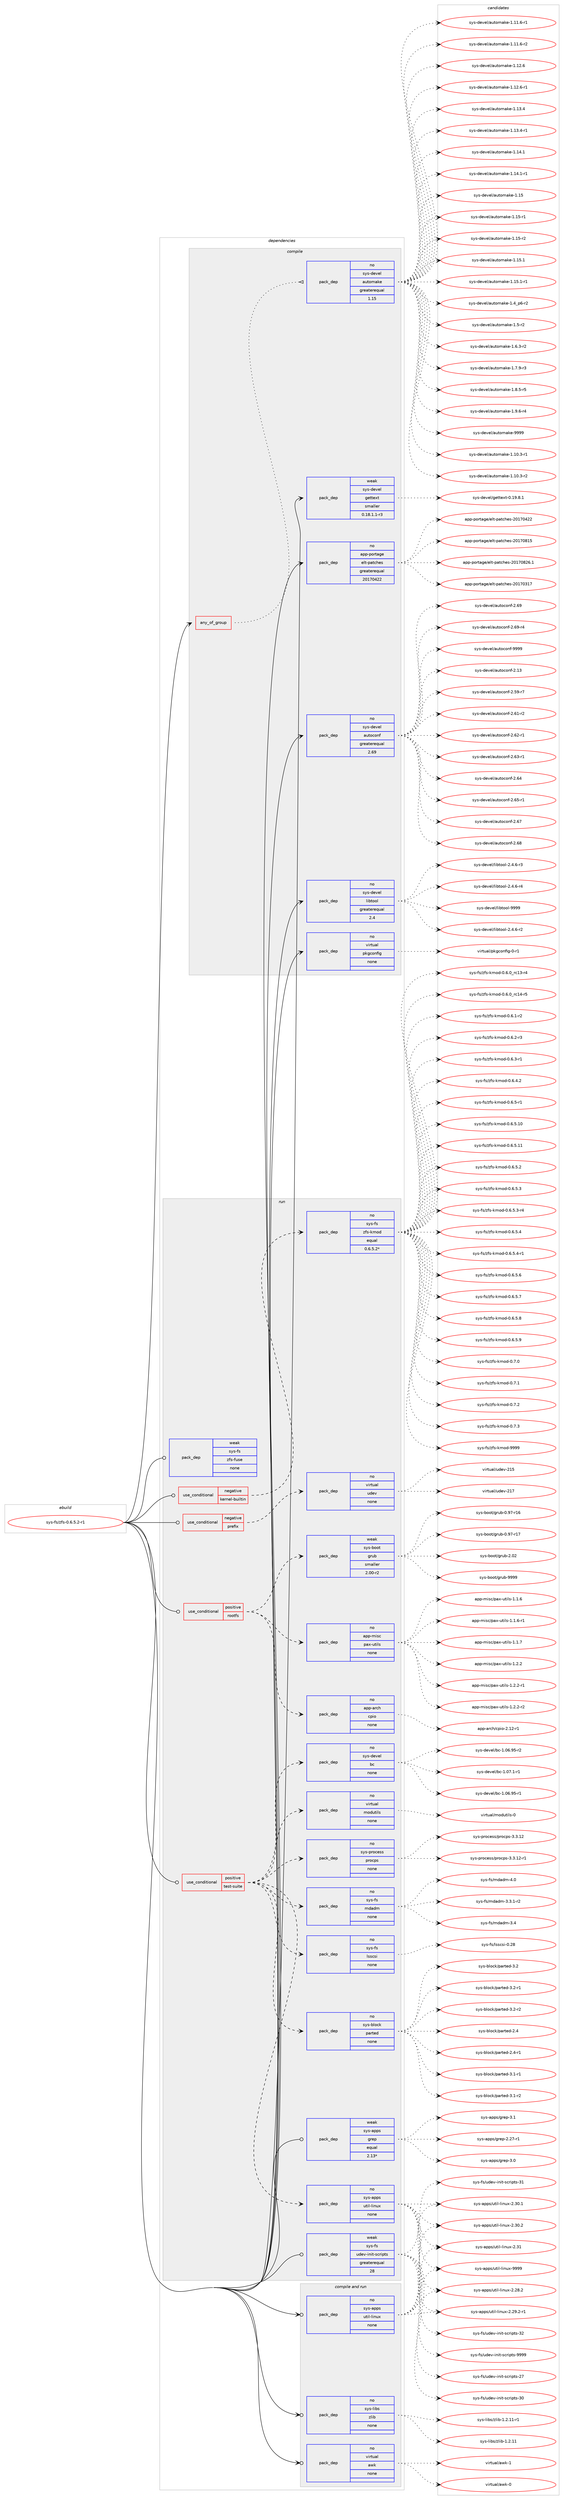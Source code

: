 digraph prolog {

# *************
# Graph options
# *************

newrank=true;
concentrate=true;
compound=true;
graph [rankdir=LR,fontname=Helvetica,fontsize=10,ranksep=1.5];#, ranksep=2.5, nodesep=0.2];
edge  [arrowhead=vee];
node  [fontname=Helvetica,fontsize=10];

# **********
# The ebuild
# **********

subgraph cluster_leftcol {
color=gray;
rank=same;
label=<<i>ebuild</i>>;
id [label="sys-fs/zfs-0.6.5.2-r1", color=red, width=4, href="../sys-fs/zfs-0.6.5.2-r1.svg"];
}

# ****************
# The dependencies
# ****************

subgraph cluster_midcol {
color=gray;
label=<<i>dependencies</i>>;
subgraph cluster_compile {
fillcolor="#eeeeee";
style=filled;
label=<<i>compile</i>>;
subgraph any8286 {
dependency490344 [label=<<TABLE BORDER="0" CELLBORDER="1" CELLSPACING="0" CELLPADDING="4"><TR><TD CELLPADDING="10">any_of_group</TD></TR></TABLE>>, shape=none, color=red];subgraph pack364397 {
dependency490345 [label=<<TABLE BORDER="0" CELLBORDER="1" CELLSPACING="0" CELLPADDING="4" WIDTH="220"><TR><TD ROWSPAN="6" CELLPADDING="30">pack_dep</TD></TR><TR><TD WIDTH="110">no</TD></TR><TR><TD>sys-devel</TD></TR><TR><TD>automake</TD></TR><TR><TD>greaterequal</TD></TR><TR><TD>1.15</TD></TR></TABLE>>, shape=none, color=blue];
}
dependency490344:e -> dependency490345:w [weight=20,style="dotted",arrowhead="oinv"];
}
id:e -> dependency490344:w [weight=20,style="solid",arrowhead="vee"];
subgraph pack364398 {
dependency490346 [label=<<TABLE BORDER="0" CELLBORDER="1" CELLSPACING="0" CELLPADDING="4" WIDTH="220"><TR><TD ROWSPAN="6" CELLPADDING="30">pack_dep</TD></TR><TR><TD WIDTH="110">no</TD></TR><TR><TD>app-portage</TD></TR><TR><TD>elt-patches</TD></TR><TR><TD>greaterequal</TD></TR><TR><TD>20170422</TD></TR></TABLE>>, shape=none, color=blue];
}
id:e -> dependency490346:w [weight=20,style="solid",arrowhead="vee"];
subgraph pack364399 {
dependency490347 [label=<<TABLE BORDER="0" CELLBORDER="1" CELLSPACING="0" CELLPADDING="4" WIDTH="220"><TR><TD ROWSPAN="6" CELLPADDING="30">pack_dep</TD></TR><TR><TD WIDTH="110">no</TD></TR><TR><TD>sys-devel</TD></TR><TR><TD>autoconf</TD></TR><TR><TD>greaterequal</TD></TR><TR><TD>2.69</TD></TR></TABLE>>, shape=none, color=blue];
}
id:e -> dependency490347:w [weight=20,style="solid",arrowhead="vee"];
subgraph pack364400 {
dependency490348 [label=<<TABLE BORDER="0" CELLBORDER="1" CELLSPACING="0" CELLPADDING="4" WIDTH="220"><TR><TD ROWSPAN="6" CELLPADDING="30">pack_dep</TD></TR><TR><TD WIDTH="110">no</TD></TR><TR><TD>sys-devel</TD></TR><TR><TD>libtool</TD></TR><TR><TD>greaterequal</TD></TR><TR><TD>2.4</TD></TR></TABLE>>, shape=none, color=blue];
}
id:e -> dependency490348:w [weight=20,style="solid",arrowhead="vee"];
subgraph pack364401 {
dependency490349 [label=<<TABLE BORDER="0" CELLBORDER="1" CELLSPACING="0" CELLPADDING="4" WIDTH="220"><TR><TD ROWSPAN="6" CELLPADDING="30">pack_dep</TD></TR><TR><TD WIDTH="110">no</TD></TR><TR><TD>virtual</TD></TR><TR><TD>pkgconfig</TD></TR><TR><TD>none</TD></TR><TR><TD></TD></TR></TABLE>>, shape=none, color=blue];
}
id:e -> dependency490349:w [weight=20,style="solid",arrowhead="vee"];
subgraph pack364402 {
dependency490350 [label=<<TABLE BORDER="0" CELLBORDER="1" CELLSPACING="0" CELLPADDING="4" WIDTH="220"><TR><TD ROWSPAN="6" CELLPADDING="30">pack_dep</TD></TR><TR><TD WIDTH="110">weak</TD></TR><TR><TD>sys-devel</TD></TR><TR><TD>gettext</TD></TR><TR><TD>smaller</TD></TR><TR><TD>0.18.1.1-r3</TD></TR></TABLE>>, shape=none, color=blue];
}
id:e -> dependency490350:w [weight=20,style="solid",arrowhead="vee"];
}
subgraph cluster_compileandrun {
fillcolor="#eeeeee";
style=filled;
label=<<i>compile and run</i>>;
subgraph pack364403 {
dependency490351 [label=<<TABLE BORDER="0" CELLBORDER="1" CELLSPACING="0" CELLPADDING="4" WIDTH="220"><TR><TD ROWSPAN="6" CELLPADDING="30">pack_dep</TD></TR><TR><TD WIDTH="110">no</TD></TR><TR><TD>sys-apps</TD></TR><TR><TD>util-linux</TD></TR><TR><TD>none</TD></TR><TR><TD></TD></TR></TABLE>>, shape=none, color=blue];
}
id:e -> dependency490351:w [weight=20,style="solid",arrowhead="odotvee"];
subgraph pack364404 {
dependency490352 [label=<<TABLE BORDER="0" CELLBORDER="1" CELLSPACING="0" CELLPADDING="4" WIDTH="220"><TR><TD ROWSPAN="6" CELLPADDING="30">pack_dep</TD></TR><TR><TD WIDTH="110">no</TD></TR><TR><TD>sys-libs</TD></TR><TR><TD>zlib</TD></TR><TR><TD>none</TD></TR><TR><TD></TD></TR></TABLE>>, shape=none, color=blue];
}
id:e -> dependency490352:w [weight=20,style="solid",arrowhead="odotvee"];
subgraph pack364405 {
dependency490353 [label=<<TABLE BORDER="0" CELLBORDER="1" CELLSPACING="0" CELLPADDING="4" WIDTH="220"><TR><TD ROWSPAN="6" CELLPADDING="30">pack_dep</TD></TR><TR><TD WIDTH="110">no</TD></TR><TR><TD>virtual</TD></TR><TR><TD>awk</TD></TR><TR><TD>none</TD></TR><TR><TD></TD></TR></TABLE>>, shape=none, color=blue];
}
id:e -> dependency490353:w [weight=20,style="solid",arrowhead="odotvee"];
}
subgraph cluster_run {
fillcolor="#eeeeee";
style=filled;
label=<<i>run</i>>;
subgraph cond117359 {
dependency490354 [label=<<TABLE BORDER="0" CELLBORDER="1" CELLSPACING="0" CELLPADDING="4"><TR><TD ROWSPAN="3" CELLPADDING="10">use_conditional</TD></TR><TR><TD>negative</TD></TR><TR><TD>kernel-builtin</TD></TR></TABLE>>, shape=none, color=red];
subgraph pack364406 {
dependency490355 [label=<<TABLE BORDER="0" CELLBORDER="1" CELLSPACING="0" CELLPADDING="4" WIDTH="220"><TR><TD ROWSPAN="6" CELLPADDING="30">pack_dep</TD></TR><TR><TD WIDTH="110">no</TD></TR><TR><TD>sys-fs</TD></TR><TR><TD>zfs-kmod</TD></TR><TR><TD>equal</TD></TR><TR><TD>0.6.5.2*</TD></TR></TABLE>>, shape=none, color=blue];
}
dependency490354:e -> dependency490355:w [weight=20,style="dashed",arrowhead="vee"];
}
id:e -> dependency490354:w [weight=20,style="solid",arrowhead="odot"];
subgraph cond117360 {
dependency490356 [label=<<TABLE BORDER="0" CELLBORDER="1" CELLSPACING="0" CELLPADDING="4"><TR><TD ROWSPAN="3" CELLPADDING="10">use_conditional</TD></TR><TR><TD>negative</TD></TR><TR><TD>prefix</TD></TR></TABLE>>, shape=none, color=red];
subgraph pack364407 {
dependency490357 [label=<<TABLE BORDER="0" CELLBORDER="1" CELLSPACING="0" CELLPADDING="4" WIDTH="220"><TR><TD ROWSPAN="6" CELLPADDING="30">pack_dep</TD></TR><TR><TD WIDTH="110">no</TD></TR><TR><TD>virtual</TD></TR><TR><TD>udev</TD></TR><TR><TD>none</TD></TR><TR><TD></TD></TR></TABLE>>, shape=none, color=blue];
}
dependency490356:e -> dependency490357:w [weight=20,style="dashed",arrowhead="vee"];
}
id:e -> dependency490356:w [weight=20,style="solid",arrowhead="odot"];
subgraph cond117361 {
dependency490358 [label=<<TABLE BORDER="0" CELLBORDER="1" CELLSPACING="0" CELLPADDING="4"><TR><TD ROWSPAN="3" CELLPADDING="10">use_conditional</TD></TR><TR><TD>positive</TD></TR><TR><TD>rootfs</TD></TR></TABLE>>, shape=none, color=red];
subgraph pack364408 {
dependency490359 [label=<<TABLE BORDER="0" CELLBORDER="1" CELLSPACING="0" CELLPADDING="4" WIDTH="220"><TR><TD ROWSPAN="6" CELLPADDING="30">pack_dep</TD></TR><TR><TD WIDTH="110">no</TD></TR><TR><TD>app-arch</TD></TR><TR><TD>cpio</TD></TR><TR><TD>none</TD></TR><TR><TD></TD></TR></TABLE>>, shape=none, color=blue];
}
dependency490358:e -> dependency490359:w [weight=20,style="dashed",arrowhead="vee"];
subgraph pack364409 {
dependency490360 [label=<<TABLE BORDER="0" CELLBORDER="1" CELLSPACING="0" CELLPADDING="4" WIDTH="220"><TR><TD ROWSPAN="6" CELLPADDING="30">pack_dep</TD></TR><TR><TD WIDTH="110">no</TD></TR><TR><TD>app-misc</TD></TR><TR><TD>pax-utils</TD></TR><TR><TD>none</TD></TR><TR><TD></TD></TR></TABLE>>, shape=none, color=blue];
}
dependency490358:e -> dependency490360:w [weight=20,style="dashed",arrowhead="vee"];
subgraph pack364410 {
dependency490361 [label=<<TABLE BORDER="0" CELLBORDER="1" CELLSPACING="0" CELLPADDING="4" WIDTH="220"><TR><TD ROWSPAN="6" CELLPADDING="30">pack_dep</TD></TR><TR><TD WIDTH="110">weak</TD></TR><TR><TD>sys-boot</TD></TR><TR><TD>grub</TD></TR><TR><TD>smaller</TD></TR><TR><TD>2.00-r2</TD></TR></TABLE>>, shape=none, color=blue];
}
dependency490358:e -> dependency490361:w [weight=20,style="dashed",arrowhead="vee"];
}
id:e -> dependency490358:w [weight=20,style="solid",arrowhead="odot"];
subgraph cond117362 {
dependency490362 [label=<<TABLE BORDER="0" CELLBORDER="1" CELLSPACING="0" CELLPADDING="4"><TR><TD ROWSPAN="3" CELLPADDING="10">use_conditional</TD></TR><TR><TD>positive</TD></TR><TR><TD>test-suite</TD></TR></TABLE>>, shape=none, color=red];
subgraph pack364411 {
dependency490363 [label=<<TABLE BORDER="0" CELLBORDER="1" CELLSPACING="0" CELLPADDING="4" WIDTH="220"><TR><TD ROWSPAN="6" CELLPADDING="30">pack_dep</TD></TR><TR><TD WIDTH="110">no</TD></TR><TR><TD>sys-apps</TD></TR><TR><TD>util-linux</TD></TR><TR><TD>none</TD></TR><TR><TD></TD></TR></TABLE>>, shape=none, color=blue];
}
dependency490362:e -> dependency490363:w [weight=20,style="dashed",arrowhead="vee"];
subgraph pack364412 {
dependency490364 [label=<<TABLE BORDER="0" CELLBORDER="1" CELLSPACING="0" CELLPADDING="4" WIDTH="220"><TR><TD ROWSPAN="6" CELLPADDING="30">pack_dep</TD></TR><TR><TD WIDTH="110">no</TD></TR><TR><TD>sys-devel</TD></TR><TR><TD>bc</TD></TR><TR><TD>none</TD></TR><TR><TD></TD></TR></TABLE>>, shape=none, color=blue];
}
dependency490362:e -> dependency490364:w [weight=20,style="dashed",arrowhead="vee"];
subgraph pack364413 {
dependency490365 [label=<<TABLE BORDER="0" CELLBORDER="1" CELLSPACING="0" CELLPADDING="4" WIDTH="220"><TR><TD ROWSPAN="6" CELLPADDING="30">pack_dep</TD></TR><TR><TD WIDTH="110">no</TD></TR><TR><TD>sys-block</TD></TR><TR><TD>parted</TD></TR><TR><TD>none</TD></TR><TR><TD></TD></TR></TABLE>>, shape=none, color=blue];
}
dependency490362:e -> dependency490365:w [weight=20,style="dashed",arrowhead="vee"];
subgraph pack364414 {
dependency490366 [label=<<TABLE BORDER="0" CELLBORDER="1" CELLSPACING="0" CELLPADDING="4" WIDTH="220"><TR><TD ROWSPAN="6" CELLPADDING="30">pack_dep</TD></TR><TR><TD WIDTH="110">no</TD></TR><TR><TD>sys-fs</TD></TR><TR><TD>lsscsi</TD></TR><TR><TD>none</TD></TR><TR><TD></TD></TR></TABLE>>, shape=none, color=blue];
}
dependency490362:e -> dependency490366:w [weight=20,style="dashed",arrowhead="vee"];
subgraph pack364415 {
dependency490367 [label=<<TABLE BORDER="0" CELLBORDER="1" CELLSPACING="0" CELLPADDING="4" WIDTH="220"><TR><TD ROWSPAN="6" CELLPADDING="30">pack_dep</TD></TR><TR><TD WIDTH="110">no</TD></TR><TR><TD>sys-fs</TD></TR><TR><TD>mdadm</TD></TR><TR><TD>none</TD></TR><TR><TD></TD></TR></TABLE>>, shape=none, color=blue];
}
dependency490362:e -> dependency490367:w [weight=20,style="dashed",arrowhead="vee"];
subgraph pack364416 {
dependency490368 [label=<<TABLE BORDER="0" CELLBORDER="1" CELLSPACING="0" CELLPADDING="4" WIDTH="220"><TR><TD ROWSPAN="6" CELLPADDING="30">pack_dep</TD></TR><TR><TD WIDTH="110">no</TD></TR><TR><TD>sys-process</TD></TR><TR><TD>procps</TD></TR><TR><TD>none</TD></TR><TR><TD></TD></TR></TABLE>>, shape=none, color=blue];
}
dependency490362:e -> dependency490368:w [weight=20,style="dashed",arrowhead="vee"];
subgraph pack364417 {
dependency490369 [label=<<TABLE BORDER="0" CELLBORDER="1" CELLSPACING="0" CELLPADDING="4" WIDTH="220"><TR><TD ROWSPAN="6" CELLPADDING="30">pack_dep</TD></TR><TR><TD WIDTH="110">no</TD></TR><TR><TD>virtual</TD></TR><TR><TD>modutils</TD></TR><TR><TD>none</TD></TR><TR><TD></TD></TR></TABLE>>, shape=none, color=blue];
}
dependency490362:e -> dependency490369:w [weight=20,style="dashed",arrowhead="vee"];
}
id:e -> dependency490362:w [weight=20,style="solid",arrowhead="odot"];
subgraph pack364418 {
dependency490370 [label=<<TABLE BORDER="0" CELLBORDER="1" CELLSPACING="0" CELLPADDING="4" WIDTH="220"><TR><TD ROWSPAN="6" CELLPADDING="30">pack_dep</TD></TR><TR><TD WIDTH="110">weak</TD></TR><TR><TD>sys-apps</TD></TR><TR><TD>grep</TD></TR><TR><TD>equal</TD></TR><TR><TD>2.13*</TD></TR></TABLE>>, shape=none, color=blue];
}
id:e -> dependency490370:w [weight=20,style="solid",arrowhead="odot"];
subgraph pack364419 {
dependency490371 [label=<<TABLE BORDER="0" CELLBORDER="1" CELLSPACING="0" CELLPADDING="4" WIDTH="220"><TR><TD ROWSPAN="6" CELLPADDING="30">pack_dep</TD></TR><TR><TD WIDTH="110">weak</TD></TR><TR><TD>sys-fs</TD></TR><TR><TD>udev-init-scripts</TD></TR><TR><TD>greaterequal</TD></TR><TR><TD>28</TD></TR></TABLE>>, shape=none, color=blue];
}
id:e -> dependency490371:w [weight=20,style="solid",arrowhead="odot"];
subgraph pack364420 {
dependency490372 [label=<<TABLE BORDER="0" CELLBORDER="1" CELLSPACING="0" CELLPADDING="4" WIDTH="220"><TR><TD ROWSPAN="6" CELLPADDING="30">pack_dep</TD></TR><TR><TD WIDTH="110">weak</TD></TR><TR><TD>sys-fs</TD></TR><TR><TD>zfs-fuse</TD></TR><TR><TD>none</TD></TR><TR><TD></TD></TR></TABLE>>, shape=none, color=blue];
}
id:e -> dependency490372:w [weight=20,style="solid",arrowhead="odot"];
}
}

# **************
# The candidates
# **************

subgraph cluster_choices {
rank=same;
color=gray;
label=<<i>candidates</i>>;

subgraph choice364397 {
color=black;
nodesep=1;
choice11512111545100101118101108479711711611110997107101454946494846514511449 [label="sys-devel/automake-1.10.3-r1", color=red, width=4,href="../sys-devel/automake-1.10.3-r1.svg"];
choice11512111545100101118101108479711711611110997107101454946494846514511450 [label="sys-devel/automake-1.10.3-r2", color=red, width=4,href="../sys-devel/automake-1.10.3-r2.svg"];
choice11512111545100101118101108479711711611110997107101454946494946544511449 [label="sys-devel/automake-1.11.6-r1", color=red, width=4,href="../sys-devel/automake-1.11.6-r1.svg"];
choice11512111545100101118101108479711711611110997107101454946494946544511450 [label="sys-devel/automake-1.11.6-r2", color=red, width=4,href="../sys-devel/automake-1.11.6-r2.svg"];
choice1151211154510010111810110847971171161111099710710145494649504654 [label="sys-devel/automake-1.12.6", color=red, width=4,href="../sys-devel/automake-1.12.6.svg"];
choice11512111545100101118101108479711711611110997107101454946495046544511449 [label="sys-devel/automake-1.12.6-r1", color=red, width=4,href="../sys-devel/automake-1.12.6-r1.svg"];
choice1151211154510010111810110847971171161111099710710145494649514652 [label="sys-devel/automake-1.13.4", color=red, width=4,href="../sys-devel/automake-1.13.4.svg"];
choice11512111545100101118101108479711711611110997107101454946495146524511449 [label="sys-devel/automake-1.13.4-r1", color=red, width=4,href="../sys-devel/automake-1.13.4-r1.svg"];
choice1151211154510010111810110847971171161111099710710145494649524649 [label="sys-devel/automake-1.14.1", color=red, width=4,href="../sys-devel/automake-1.14.1.svg"];
choice11512111545100101118101108479711711611110997107101454946495246494511449 [label="sys-devel/automake-1.14.1-r1", color=red, width=4,href="../sys-devel/automake-1.14.1-r1.svg"];
choice115121115451001011181011084797117116111109971071014549464953 [label="sys-devel/automake-1.15", color=red, width=4,href="../sys-devel/automake-1.15.svg"];
choice1151211154510010111810110847971171161111099710710145494649534511449 [label="sys-devel/automake-1.15-r1", color=red, width=4,href="../sys-devel/automake-1.15-r1.svg"];
choice1151211154510010111810110847971171161111099710710145494649534511450 [label="sys-devel/automake-1.15-r2", color=red, width=4,href="../sys-devel/automake-1.15-r2.svg"];
choice1151211154510010111810110847971171161111099710710145494649534649 [label="sys-devel/automake-1.15.1", color=red, width=4,href="../sys-devel/automake-1.15.1.svg"];
choice11512111545100101118101108479711711611110997107101454946495346494511449 [label="sys-devel/automake-1.15.1-r1", color=red, width=4,href="../sys-devel/automake-1.15.1-r1.svg"];
choice115121115451001011181011084797117116111109971071014549465295112544511450 [label="sys-devel/automake-1.4_p6-r2", color=red, width=4,href="../sys-devel/automake-1.4_p6-r2.svg"];
choice11512111545100101118101108479711711611110997107101454946534511450 [label="sys-devel/automake-1.5-r2", color=red, width=4,href="../sys-devel/automake-1.5-r2.svg"];
choice115121115451001011181011084797117116111109971071014549465446514511450 [label="sys-devel/automake-1.6.3-r2", color=red, width=4,href="../sys-devel/automake-1.6.3-r2.svg"];
choice115121115451001011181011084797117116111109971071014549465546574511451 [label="sys-devel/automake-1.7.9-r3", color=red, width=4,href="../sys-devel/automake-1.7.9-r3.svg"];
choice115121115451001011181011084797117116111109971071014549465646534511453 [label="sys-devel/automake-1.8.5-r5", color=red, width=4,href="../sys-devel/automake-1.8.5-r5.svg"];
choice115121115451001011181011084797117116111109971071014549465746544511452 [label="sys-devel/automake-1.9.6-r4", color=red, width=4,href="../sys-devel/automake-1.9.6-r4.svg"];
choice115121115451001011181011084797117116111109971071014557575757 [label="sys-devel/automake-9999", color=red, width=4,href="../sys-devel/automake-9999.svg"];
dependency490345:e -> choice11512111545100101118101108479711711611110997107101454946494846514511449:w [style=dotted,weight="100"];
dependency490345:e -> choice11512111545100101118101108479711711611110997107101454946494846514511450:w [style=dotted,weight="100"];
dependency490345:e -> choice11512111545100101118101108479711711611110997107101454946494946544511449:w [style=dotted,weight="100"];
dependency490345:e -> choice11512111545100101118101108479711711611110997107101454946494946544511450:w [style=dotted,weight="100"];
dependency490345:e -> choice1151211154510010111810110847971171161111099710710145494649504654:w [style=dotted,weight="100"];
dependency490345:e -> choice11512111545100101118101108479711711611110997107101454946495046544511449:w [style=dotted,weight="100"];
dependency490345:e -> choice1151211154510010111810110847971171161111099710710145494649514652:w [style=dotted,weight="100"];
dependency490345:e -> choice11512111545100101118101108479711711611110997107101454946495146524511449:w [style=dotted,weight="100"];
dependency490345:e -> choice1151211154510010111810110847971171161111099710710145494649524649:w [style=dotted,weight="100"];
dependency490345:e -> choice11512111545100101118101108479711711611110997107101454946495246494511449:w [style=dotted,weight="100"];
dependency490345:e -> choice115121115451001011181011084797117116111109971071014549464953:w [style=dotted,weight="100"];
dependency490345:e -> choice1151211154510010111810110847971171161111099710710145494649534511449:w [style=dotted,weight="100"];
dependency490345:e -> choice1151211154510010111810110847971171161111099710710145494649534511450:w [style=dotted,weight="100"];
dependency490345:e -> choice1151211154510010111810110847971171161111099710710145494649534649:w [style=dotted,weight="100"];
dependency490345:e -> choice11512111545100101118101108479711711611110997107101454946495346494511449:w [style=dotted,weight="100"];
dependency490345:e -> choice115121115451001011181011084797117116111109971071014549465295112544511450:w [style=dotted,weight="100"];
dependency490345:e -> choice11512111545100101118101108479711711611110997107101454946534511450:w [style=dotted,weight="100"];
dependency490345:e -> choice115121115451001011181011084797117116111109971071014549465446514511450:w [style=dotted,weight="100"];
dependency490345:e -> choice115121115451001011181011084797117116111109971071014549465546574511451:w [style=dotted,weight="100"];
dependency490345:e -> choice115121115451001011181011084797117116111109971071014549465646534511453:w [style=dotted,weight="100"];
dependency490345:e -> choice115121115451001011181011084797117116111109971071014549465746544511452:w [style=dotted,weight="100"];
dependency490345:e -> choice115121115451001011181011084797117116111109971071014557575757:w [style=dotted,weight="100"];
}
subgraph choice364398 {
color=black;
nodesep=1;
choice97112112451121111141169710310147101108116451129711699104101115455048495548514955 [label="app-portage/elt-patches-20170317", color=red, width=4,href="../app-portage/elt-patches-20170317.svg"];
choice97112112451121111141169710310147101108116451129711699104101115455048495548525050 [label="app-portage/elt-patches-20170422", color=red, width=4,href="../app-portage/elt-patches-20170422.svg"];
choice97112112451121111141169710310147101108116451129711699104101115455048495548564953 [label="app-portage/elt-patches-20170815", color=red, width=4,href="../app-portage/elt-patches-20170815.svg"];
choice971121124511211111411697103101471011081164511297116991041011154550484955485650544649 [label="app-portage/elt-patches-20170826.1", color=red, width=4,href="../app-portage/elt-patches-20170826.1.svg"];
dependency490346:e -> choice97112112451121111141169710310147101108116451129711699104101115455048495548514955:w [style=dotted,weight="100"];
dependency490346:e -> choice97112112451121111141169710310147101108116451129711699104101115455048495548525050:w [style=dotted,weight="100"];
dependency490346:e -> choice97112112451121111141169710310147101108116451129711699104101115455048495548564953:w [style=dotted,weight="100"];
dependency490346:e -> choice971121124511211111411697103101471011081164511297116991041011154550484955485650544649:w [style=dotted,weight="100"];
}
subgraph choice364399 {
color=black;
nodesep=1;
choice115121115451001011181011084797117116111991111101024550464951 [label="sys-devel/autoconf-2.13", color=red, width=4,href="../sys-devel/autoconf-2.13.svg"];
choice1151211154510010111810110847971171161119911111010245504653574511455 [label="sys-devel/autoconf-2.59-r7", color=red, width=4,href="../sys-devel/autoconf-2.59-r7.svg"];
choice1151211154510010111810110847971171161119911111010245504654494511450 [label="sys-devel/autoconf-2.61-r2", color=red, width=4,href="../sys-devel/autoconf-2.61-r2.svg"];
choice1151211154510010111810110847971171161119911111010245504654504511449 [label="sys-devel/autoconf-2.62-r1", color=red, width=4,href="../sys-devel/autoconf-2.62-r1.svg"];
choice1151211154510010111810110847971171161119911111010245504654514511449 [label="sys-devel/autoconf-2.63-r1", color=red, width=4,href="../sys-devel/autoconf-2.63-r1.svg"];
choice115121115451001011181011084797117116111991111101024550465452 [label="sys-devel/autoconf-2.64", color=red, width=4,href="../sys-devel/autoconf-2.64.svg"];
choice1151211154510010111810110847971171161119911111010245504654534511449 [label="sys-devel/autoconf-2.65-r1", color=red, width=4,href="../sys-devel/autoconf-2.65-r1.svg"];
choice115121115451001011181011084797117116111991111101024550465455 [label="sys-devel/autoconf-2.67", color=red, width=4,href="../sys-devel/autoconf-2.67.svg"];
choice115121115451001011181011084797117116111991111101024550465456 [label="sys-devel/autoconf-2.68", color=red, width=4,href="../sys-devel/autoconf-2.68.svg"];
choice115121115451001011181011084797117116111991111101024550465457 [label="sys-devel/autoconf-2.69", color=red, width=4,href="../sys-devel/autoconf-2.69.svg"];
choice1151211154510010111810110847971171161119911111010245504654574511452 [label="sys-devel/autoconf-2.69-r4", color=red, width=4,href="../sys-devel/autoconf-2.69-r4.svg"];
choice115121115451001011181011084797117116111991111101024557575757 [label="sys-devel/autoconf-9999", color=red, width=4,href="../sys-devel/autoconf-9999.svg"];
dependency490347:e -> choice115121115451001011181011084797117116111991111101024550464951:w [style=dotted,weight="100"];
dependency490347:e -> choice1151211154510010111810110847971171161119911111010245504653574511455:w [style=dotted,weight="100"];
dependency490347:e -> choice1151211154510010111810110847971171161119911111010245504654494511450:w [style=dotted,weight="100"];
dependency490347:e -> choice1151211154510010111810110847971171161119911111010245504654504511449:w [style=dotted,weight="100"];
dependency490347:e -> choice1151211154510010111810110847971171161119911111010245504654514511449:w [style=dotted,weight="100"];
dependency490347:e -> choice115121115451001011181011084797117116111991111101024550465452:w [style=dotted,weight="100"];
dependency490347:e -> choice1151211154510010111810110847971171161119911111010245504654534511449:w [style=dotted,weight="100"];
dependency490347:e -> choice115121115451001011181011084797117116111991111101024550465455:w [style=dotted,weight="100"];
dependency490347:e -> choice115121115451001011181011084797117116111991111101024550465456:w [style=dotted,weight="100"];
dependency490347:e -> choice115121115451001011181011084797117116111991111101024550465457:w [style=dotted,weight="100"];
dependency490347:e -> choice1151211154510010111810110847971171161119911111010245504654574511452:w [style=dotted,weight="100"];
dependency490347:e -> choice115121115451001011181011084797117116111991111101024557575757:w [style=dotted,weight="100"];
}
subgraph choice364400 {
color=black;
nodesep=1;
choice1151211154510010111810110847108105981161111111084550465246544511450 [label="sys-devel/libtool-2.4.6-r2", color=red, width=4,href="../sys-devel/libtool-2.4.6-r2.svg"];
choice1151211154510010111810110847108105981161111111084550465246544511451 [label="sys-devel/libtool-2.4.6-r3", color=red, width=4,href="../sys-devel/libtool-2.4.6-r3.svg"];
choice1151211154510010111810110847108105981161111111084550465246544511452 [label="sys-devel/libtool-2.4.6-r4", color=red, width=4,href="../sys-devel/libtool-2.4.6-r4.svg"];
choice1151211154510010111810110847108105981161111111084557575757 [label="sys-devel/libtool-9999", color=red, width=4,href="../sys-devel/libtool-9999.svg"];
dependency490348:e -> choice1151211154510010111810110847108105981161111111084550465246544511450:w [style=dotted,weight="100"];
dependency490348:e -> choice1151211154510010111810110847108105981161111111084550465246544511451:w [style=dotted,weight="100"];
dependency490348:e -> choice1151211154510010111810110847108105981161111111084550465246544511452:w [style=dotted,weight="100"];
dependency490348:e -> choice1151211154510010111810110847108105981161111111084557575757:w [style=dotted,weight="100"];
}
subgraph choice364401 {
color=black;
nodesep=1;
choice11810511411611797108471121071039911111010210510345484511449 [label="virtual/pkgconfig-0-r1", color=red, width=4,href="../virtual/pkgconfig-0-r1.svg"];
dependency490349:e -> choice11810511411611797108471121071039911111010210510345484511449:w [style=dotted,weight="100"];
}
subgraph choice364402 {
color=black;
nodesep=1;
choice1151211154510010111810110847103101116116101120116454846495746564649 [label="sys-devel/gettext-0.19.8.1", color=red, width=4,href="../sys-devel/gettext-0.19.8.1.svg"];
dependency490350:e -> choice1151211154510010111810110847103101116116101120116454846495746564649:w [style=dotted,weight="100"];
}
subgraph choice364403 {
color=black;
nodesep=1;
choice1151211154597112112115471171161051084510810511011712045504650564650 [label="sys-apps/util-linux-2.28.2", color=red, width=4,href="../sys-apps/util-linux-2.28.2.svg"];
choice11512111545971121121154711711610510845108105110117120455046505746504511449 [label="sys-apps/util-linux-2.29.2-r1", color=red, width=4,href="../sys-apps/util-linux-2.29.2-r1.svg"];
choice1151211154597112112115471171161051084510810511011712045504651484649 [label="sys-apps/util-linux-2.30.1", color=red, width=4,href="../sys-apps/util-linux-2.30.1.svg"];
choice1151211154597112112115471171161051084510810511011712045504651484650 [label="sys-apps/util-linux-2.30.2", color=red, width=4,href="../sys-apps/util-linux-2.30.2.svg"];
choice115121115459711211211547117116105108451081051101171204550465149 [label="sys-apps/util-linux-2.31", color=red, width=4,href="../sys-apps/util-linux-2.31.svg"];
choice115121115459711211211547117116105108451081051101171204557575757 [label="sys-apps/util-linux-9999", color=red, width=4,href="../sys-apps/util-linux-9999.svg"];
dependency490351:e -> choice1151211154597112112115471171161051084510810511011712045504650564650:w [style=dotted,weight="100"];
dependency490351:e -> choice11512111545971121121154711711610510845108105110117120455046505746504511449:w [style=dotted,weight="100"];
dependency490351:e -> choice1151211154597112112115471171161051084510810511011712045504651484649:w [style=dotted,weight="100"];
dependency490351:e -> choice1151211154597112112115471171161051084510810511011712045504651484650:w [style=dotted,weight="100"];
dependency490351:e -> choice115121115459711211211547117116105108451081051101171204550465149:w [style=dotted,weight="100"];
dependency490351:e -> choice115121115459711211211547117116105108451081051101171204557575757:w [style=dotted,weight="100"];
}
subgraph choice364404 {
color=black;
nodesep=1;
choice1151211154510810598115471221081059845494650464949 [label="sys-libs/zlib-1.2.11", color=red, width=4,href="../sys-libs/zlib-1.2.11.svg"];
choice11512111545108105981154712210810598454946504649494511449 [label="sys-libs/zlib-1.2.11-r1", color=red, width=4,href="../sys-libs/zlib-1.2.11-r1.svg"];
dependency490352:e -> choice1151211154510810598115471221081059845494650464949:w [style=dotted,weight="100"];
dependency490352:e -> choice11512111545108105981154712210810598454946504649494511449:w [style=dotted,weight="100"];
}
subgraph choice364405 {
color=black;
nodesep=1;
choice1181051141161179710847971191074548 [label="virtual/awk-0", color=red, width=4,href="../virtual/awk-0.svg"];
choice1181051141161179710847971191074549 [label="virtual/awk-1", color=red, width=4,href="../virtual/awk-1.svg"];
dependency490353:e -> choice1181051141161179710847971191074548:w [style=dotted,weight="100"];
dependency490353:e -> choice1181051141161179710847971191074549:w [style=dotted,weight="100"];
}
subgraph choice364406 {
color=black;
nodesep=1;
choice115121115451021154712210211545107109111100454846544648951149949514511452 [label="sys-fs/zfs-kmod-0.6.0_rc13-r4", color=red, width=4,href="../sys-fs/zfs-kmod-0.6.0_rc13-r4.svg"];
choice115121115451021154712210211545107109111100454846544648951149949524511453 [label="sys-fs/zfs-kmod-0.6.0_rc14-r5", color=red, width=4,href="../sys-fs/zfs-kmod-0.6.0_rc14-r5.svg"];
choice1151211154510211547122102115451071091111004548465446494511450 [label="sys-fs/zfs-kmod-0.6.1-r2", color=red, width=4,href="../sys-fs/zfs-kmod-0.6.1-r2.svg"];
choice1151211154510211547122102115451071091111004548465446504511451 [label="sys-fs/zfs-kmod-0.6.2-r3", color=red, width=4,href="../sys-fs/zfs-kmod-0.6.2-r3.svg"];
choice1151211154510211547122102115451071091111004548465446514511449 [label="sys-fs/zfs-kmod-0.6.3-r1", color=red, width=4,href="../sys-fs/zfs-kmod-0.6.3-r1.svg"];
choice1151211154510211547122102115451071091111004548465446524650 [label="sys-fs/zfs-kmod-0.6.4.2", color=red, width=4,href="../sys-fs/zfs-kmod-0.6.4.2.svg"];
choice1151211154510211547122102115451071091111004548465446534511449 [label="sys-fs/zfs-kmod-0.6.5-r1", color=red, width=4,href="../sys-fs/zfs-kmod-0.6.5-r1.svg"];
choice115121115451021154712210211545107109111100454846544653464948 [label="sys-fs/zfs-kmod-0.6.5.10", color=red, width=4,href="../sys-fs/zfs-kmod-0.6.5.10.svg"];
choice115121115451021154712210211545107109111100454846544653464949 [label="sys-fs/zfs-kmod-0.6.5.11", color=red, width=4,href="../sys-fs/zfs-kmod-0.6.5.11.svg"];
choice1151211154510211547122102115451071091111004548465446534650 [label="sys-fs/zfs-kmod-0.6.5.2", color=red, width=4,href="../sys-fs/zfs-kmod-0.6.5.2.svg"];
choice1151211154510211547122102115451071091111004548465446534651 [label="sys-fs/zfs-kmod-0.6.5.3", color=red, width=4,href="../sys-fs/zfs-kmod-0.6.5.3.svg"];
choice11512111545102115471221021154510710911110045484654465346514511452 [label="sys-fs/zfs-kmod-0.6.5.3-r4", color=red, width=4,href="../sys-fs/zfs-kmod-0.6.5.3-r4.svg"];
choice1151211154510211547122102115451071091111004548465446534652 [label="sys-fs/zfs-kmod-0.6.5.4", color=red, width=4,href="../sys-fs/zfs-kmod-0.6.5.4.svg"];
choice11512111545102115471221021154510710911110045484654465346524511449 [label="sys-fs/zfs-kmod-0.6.5.4-r1", color=red, width=4,href="../sys-fs/zfs-kmod-0.6.5.4-r1.svg"];
choice1151211154510211547122102115451071091111004548465446534654 [label="sys-fs/zfs-kmod-0.6.5.6", color=red, width=4,href="../sys-fs/zfs-kmod-0.6.5.6.svg"];
choice1151211154510211547122102115451071091111004548465446534655 [label="sys-fs/zfs-kmod-0.6.5.7", color=red, width=4,href="../sys-fs/zfs-kmod-0.6.5.7.svg"];
choice1151211154510211547122102115451071091111004548465446534656 [label="sys-fs/zfs-kmod-0.6.5.8", color=red, width=4,href="../sys-fs/zfs-kmod-0.6.5.8.svg"];
choice1151211154510211547122102115451071091111004548465446534657 [label="sys-fs/zfs-kmod-0.6.5.9", color=red, width=4,href="../sys-fs/zfs-kmod-0.6.5.9.svg"];
choice115121115451021154712210211545107109111100454846554648 [label="sys-fs/zfs-kmod-0.7.0", color=red, width=4,href="../sys-fs/zfs-kmod-0.7.0.svg"];
choice115121115451021154712210211545107109111100454846554649 [label="sys-fs/zfs-kmod-0.7.1", color=red, width=4,href="../sys-fs/zfs-kmod-0.7.1.svg"];
choice115121115451021154712210211545107109111100454846554650 [label="sys-fs/zfs-kmod-0.7.2", color=red, width=4,href="../sys-fs/zfs-kmod-0.7.2.svg"];
choice115121115451021154712210211545107109111100454846554651 [label="sys-fs/zfs-kmod-0.7.3", color=red, width=4,href="../sys-fs/zfs-kmod-0.7.3.svg"];
choice1151211154510211547122102115451071091111004557575757 [label="sys-fs/zfs-kmod-9999", color=red, width=4,href="../sys-fs/zfs-kmod-9999.svg"];
dependency490355:e -> choice115121115451021154712210211545107109111100454846544648951149949514511452:w [style=dotted,weight="100"];
dependency490355:e -> choice115121115451021154712210211545107109111100454846544648951149949524511453:w [style=dotted,weight="100"];
dependency490355:e -> choice1151211154510211547122102115451071091111004548465446494511450:w [style=dotted,weight="100"];
dependency490355:e -> choice1151211154510211547122102115451071091111004548465446504511451:w [style=dotted,weight="100"];
dependency490355:e -> choice1151211154510211547122102115451071091111004548465446514511449:w [style=dotted,weight="100"];
dependency490355:e -> choice1151211154510211547122102115451071091111004548465446524650:w [style=dotted,weight="100"];
dependency490355:e -> choice1151211154510211547122102115451071091111004548465446534511449:w [style=dotted,weight="100"];
dependency490355:e -> choice115121115451021154712210211545107109111100454846544653464948:w [style=dotted,weight="100"];
dependency490355:e -> choice115121115451021154712210211545107109111100454846544653464949:w [style=dotted,weight="100"];
dependency490355:e -> choice1151211154510211547122102115451071091111004548465446534650:w [style=dotted,weight="100"];
dependency490355:e -> choice1151211154510211547122102115451071091111004548465446534651:w [style=dotted,weight="100"];
dependency490355:e -> choice11512111545102115471221021154510710911110045484654465346514511452:w [style=dotted,weight="100"];
dependency490355:e -> choice1151211154510211547122102115451071091111004548465446534652:w [style=dotted,weight="100"];
dependency490355:e -> choice11512111545102115471221021154510710911110045484654465346524511449:w [style=dotted,weight="100"];
dependency490355:e -> choice1151211154510211547122102115451071091111004548465446534654:w [style=dotted,weight="100"];
dependency490355:e -> choice1151211154510211547122102115451071091111004548465446534655:w [style=dotted,weight="100"];
dependency490355:e -> choice1151211154510211547122102115451071091111004548465446534656:w [style=dotted,weight="100"];
dependency490355:e -> choice1151211154510211547122102115451071091111004548465446534657:w [style=dotted,weight="100"];
dependency490355:e -> choice115121115451021154712210211545107109111100454846554648:w [style=dotted,weight="100"];
dependency490355:e -> choice115121115451021154712210211545107109111100454846554649:w [style=dotted,weight="100"];
dependency490355:e -> choice115121115451021154712210211545107109111100454846554650:w [style=dotted,weight="100"];
dependency490355:e -> choice115121115451021154712210211545107109111100454846554651:w [style=dotted,weight="100"];
dependency490355:e -> choice1151211154510211547122102115451071091111004557575757:w [style=dotted,weight="100"];
}
subgraph choice364407 {
color=black;
nodesep=1;
choice118105114116117971084711710010111845504953 [label="virtual/udev-215", color=red, width=4,href="../virtual/udev-215.svg"];
choice118105114116117971084711710010111845504955 [label="virtual/udev-217", color=red, width=4,href="../virtual/udev-217.svg"];
dependency490357:e -> choice118105114116117971084711710010111845504953:w [style=dotted,weight="100"];
dependency490357:e -> choice118105114116117971084711710010111845504955:w [style=dotted,weight="100"];
}
subgraph choice364408 {
color=black;
nodesep=1;
choice97112112459711499104479911210511145504649504511449 [label="app-arch/cpio-2.12-r1", color=red, width=4,href="../app-arch/cpio-2.12-r1.svg"];
dependency490359:e -> choice97112112459711499104479911210511145504649504511449:w [style=dotted,weight="100"];
}
subgraph choice364409 {
color=black;
nodesep=1;
choice971121124510910511599471129712045117116105108115454946494654 [label="app-misc/pax-utils-1.1.6", color=red, width=4,href="../app-misc/pax-utils-1.1.6.svg"];
choice9711211245109105115994711297120451171161051081154549464946544511449 [label="app-misc/pax-utils-1.1.6-r1", color=red, width=4,href="../app-misc/pax-utils-1.1.6-r1.svg"];
choice971121124510910511599471129712045117116105108115454946494655 [label="app-misc/pax-utils-1.1.7", color=red, width=4,href="../app-misc/pax-utils-1.1.7.svg"];
choice971121124510910511599471129712045117116105108115454946504650 [label="app-misc/pax-utils-1.2.2", color=red, width=4,href="../app-misc/pax-utils-1.2.2.svg"];
choice9711211245109105115994711297120451171161051081154549465046504511449 [label="app-misc/pax-utils-1.2.2-r1", color=red, width=4,href="../app-misc/pax-utils-1.2.2-r1.svg"];
choice9711211245109105115994711297120451171161051081154549465046504511450 [label="app-misc/pax-utils-1.2.2-r2", color=red, width=4,href="../app-misc/pax-utils-1.2.2-r2.svg"];
dependency490360:e -> choice971121124510910511599471129712045117116105108115454946494654:w [style=dotted,weight="100"];
dependency490360:e -> choice9711211245109105115994711297120451171161051081154549464946544511449:w [style=dotted,weight="100"];
dependency490360:e -> choice971121124510910511599471129712045117116105108115454946494655:w [style=dotted,weight="100"];
dependency490360:e -> choice971121124510910511599471129712045117116105108115454946504650:w [style=dotted,weight="100"];
dependency490360:e -> choice9711211245109105115994711297120451171161051081154549465046504511449:w [style=dotted,weight="100"];
dependency490360:e -> choice9711211245109105115994711297120451171161051081154549465046504511450:w [style=dotted,weight="100"];
}
subgraph choice364410 {
color=black;
nodesep=1;
choice115121115459811111111647103114117984548465755451144954 [label="sys-boot/grub-0.97-r16", color=red, width=4,href="../sys-boot/grub-0.97-r16.svg"];
choice115121115459811111111647103114117984548465755451144955 [label="sys-boot/grub-0.97-r17", color=red, width=4,href="../sys-boot/grub-0.97-r17.svg"];
choice115121115459811111111647103114117984550464850 [label="sys-boot/grub-2.02", color=red, width=4,href="../sys-boot/grub-2.02.svg"];
choice115121115459811111111647103114117984557575757 [label="sys-boot/grub-9999", color=red, width=4,href="../sys-boot/grub-9999.svg"];
dependency490361:e -> choice115121115459811111111647103114117984548465755451144954:w [style=dotted,weight="100"];
dependency490361:e -> choice115121115459811111111647103114117984548465755451144955:w [style=dotted,weight="100"];
dependency490361:e -> choice115121115459811111111647103114117984550464850:w [style=dotted,weight="100"];
dependency490361:e -> choice115121115459811111111647103114117984557575757:w [style=dotted,weight="100"];
}
subgraph choice364411 {
color=black;
nodesep=1;
choice1151211154597112112115471171161051084510810511011712045504650564650 [label="sys-apps/util-linux-2.28.2", color=red, width=4,href="../sys-apps/util-linux-2.28.2.svg"];
choice11512111545971121121154711711610510845108105110117120455046505746504511449 [label="sys-apps/util-linux-2.29.2-r1", color=red, width=4,href="../sys-apps/util-linux-2.29.2-r1.svg"];
choice1151211154597112112115471171161051084510810511011712045504651484649 [label="sys-apps/util-linux-2.30.1", color=red, width=4,href="../sys-apps/util-linux-2.30.1.svg"];
choice1151211154597112112115471171161051084510810511011712045504651484650 [label="sys-apps/util-linux-2.30.2", color=red, width=4,href="../sys-apps/util-linux-2.30.2.svg"];
choice115121115459711211211547117116105108451081051101171204550465149 [label="sys-apps/util-linux-2.31", color=red, width=4,href="../sys-apps/util-linux-2.31.svg"];
choice115121115459711211211547117116105108451081051101171204557575757 [label="sys-apps/util-linux-9999", color=red, width=4,href="../sys-apps/util-linux-9999.svg"];
dependency490363:e -> choice1151211154597112112115471171161051084510810511011712045504650564650:w [style=dotted,weight="100"];
dependency490363:e -> choice11512111545971121121154711711610510845108105110117120455046505746504511449:w [style=dotted,weight="100"];
dependency490363:e -> choice1151211154597112112115471171161051084510810511011712045504651484649:w [style=dotted,weight="100"];
dependency490363:e -> choice1151211154597112112115471171161051084510810511011712045504651484650:w [style=dotted,weight="100"];
dependency490363:e -> choice115121115459711211211547117116105108451081051101171204550465149:w [style=dotted,weight="100"];
dependency490363:e -> choice115121115459711211211547117116105108451081051101171204557575757:w [style=dotted,weight="100"];
}
subgraph choice364412 {
color=black;
nodesep=1;
choice1151211154510010111810110847989945494648544657534511449 [label="sys-devel/bc-1.06.95-r1", color=red, width=4,href="../sys-devel/bc-1.06.95-r1.svg"];
choice1151211154510010111810110847989945494648544657534511450 [label="sys-devel/bc-1.06.95-r2", color=red, width=4,href="../sys-devel/bc-1.06.95-r2.svg"];
choice11512111545100101118101108479899454946485546494511449 [label="sys-devel/bc-1.07.1-r1", color=red, width=4,href="../sys-devel/bc-1.07.1-r1.svg"];
dependency490364:e -> choice1151211154510010111810110847989945494648544657534511449:w [style=dotted,weight="100"];
dependency490364:e -> choice1151211154510010111810110847989945494648544657534511450:w [style=dotted,weight="100"];
dependency490364:e -> choice11512111545100101118101108479899454946485546494511449:w [style=dotted,weight="100"];
}
subgraph choice364413 {
color=black;
nodesep=1;
choice115121115459810811199107471129711411610110045504652 [label="sys-block/parted-2.4", color=red, width=4,href="../sys-block/parted-2.4.svg"];
choice1151211154598108111991074711297114116101100455046524511449 [label="sys-block/parted-2.4-r1", color=red, width=4,href="../sys-block/parted-2.4-r1.svg"];
choice1151211154598108111991074711297114116101100455146494511449 [label="sys-block/parted-3.1-r1", color=red, width=4,href="../sys-block/parted-3.1-r1.svg"];
choice1151211154598108111991074711297114116101100455146494511450 [label="sys-block/parted-3.1-r2", color=red, width=4,href="../sys-block/parted-3.1-r2.svg"];
choice115121115459810811199107471129711411610110045514650 [label="sys-block/parted-3.2", color=red, width=4,href="../sys-block/parted-3.2.svg"];
choice1151211154598108111991074711297114116101100455146504511449 [label="sys-block/parted-3.2-r1", color=red, width=4,href="../sys-block/parted-3.2-r1.svg"];
choice1151211154598108111991074711297114116101100455146504511450 [label="sys-block/parted-3.2-r2", color=red, width=4,href="../sys-block/parted-3.2-r2.svg"];
dependency490365:e -> choice115121115459810811199107471129711411610110045504652:w [style=dotted,weight="100"];
dependency490365:e -> choice1151211154598108111991074711297114116101100455046524511449:w [style=dotted,weight="100"];
dependency490365:e -> choice1151211154598108111991074711297114116101100455146494511449:w [style=dotted,weight="100"];
dependency490365:e -> choice1151211154598108111991074711297114116101100455146494511450:w [style=dotted,weight="100"];
dependency490365:e -> choice115121115459810811199107471129711411610110045514650:w [style=dotted,weight="100"];
dependency490365:e -> choice1151211154598108111991074711297114116101100455146504511449:w [style=dotted,weight="100"];
dependency490365:e -> choice1151211154598108111991074711297114116101100455146504511450:w [style=dotted,weight="100"];
}
subgraph choice364414 {
color=black;
nodesep=1;
choice1151211154510211547108115115991151054548465056 [label="sys-fs/lsscsi-0.28", color=red, width=4,href="../sys-fs/lsscsi-0.28.svg"];
dependency490366:e -> choice1151211154510211547108115115991151054548465056:w [style=dotted,weight="100"];
}
subgraph choice364415 {
color=black;
nodesep=1;
choice1151211154510211547109100971001094551465146494511450 [label="sys-fs/mdadm-3.3.1-r2", color=red, width=4,href="../sys-fs/mdadm-3.3.1-r2.svg"];
choice11512111545102115471091009710010945514652 [label="sys-fs/mdadm-3.4", color=red, width=4,href="../sys-fs/mdadm-3.4.svg"];
choice11512111545102115471091009710010945524648 [label="sys-fs/mdadm-4.0", color=red, width=4,href="../sys-fs/mdadm-4.0.svg"];
dependency490367:e -> choice1151211154510211547109100971001094551465146494511450:w [style=dotted,weight="100"];
dependency490367:e -> choice11512111545102115471091009710010945514652:w [style=dotted,weight="100"];
dependency490367:e -> choice11512111545102115471091009710010945524648:w [style=dotted,weight="100"];
}
subgraph choice364416 {
color=black;
nodesep=1;
choice1151211154511211411199101115115471121141119911211545514651464950 [label="sys-process/procps-3.3.12", color=red, width=4,href="../sys-process/procps-3.3.12.svg"];
choice11512111545112114111991011151154711211411199112115455146514649504511449 [label="sys-process/procps-3.3.12-r1", color=red, width=4,href="../sys-process/procps-3.3.12-r1.svg"];
dependency490368:e -> choice1151211154511211411199101115115471121141119911211545514651464950:w [style=dotted,weight="100"];
dependency490368:e -> choice11512111545112114111991011151154711211411199112115455146514649504511449:w [style=dotted,weight="100"];
}
subgraph choice364417 {
color=black;
nodesep=1;
choice11810511411611797108471091111001171161051081154548 [label="virtual/modutils-0", color=red, width=4,href="../virtual/modutils-0.svg"];
dependency490369:e -> choice11810511411611797108471091111001171161051081154548:w [style=dotted,weight="100"];
}
subgraph choice364418 {
color=black;
nodesep=1;
choice11512111545971121121154710311410111245504650554511449 [label="sys-apps/grep-2.27-r1", color=red, width=4,href="../sys-apps/grep-2.27-r1.svg"];
choice11512111545971121121154710311410111245514648 [label="sys-apps/grep-3.0", color=red, width=4,href="../sys-apps/grep-3.0.svg"];
choice11512111545971121121154710311410111245514649 [label="sys-apps/grep-3.1", color=red, width=4,href="../sys-apps/grep-3.1.svg"];
dependency490370:e -> choice11512111545971121121154710311410111245504650554511449:w [style=dotted,weight="100"];
dependency490370:e -> choice11512111545971121121154710311410111245514648:w [style=dotted,weight="100"];
dependency490370:e -> choice11512111545971121121154710311410111245514649:w [style=dotted,weight="100"];
}
subgraph choice364419 {
color=black;
nodesep=1;
choice1151211154510211547117100101118451051101051164511599114105112116115455055 [label="sys-fs/udev-init-scripts-27", color=red, width=4,href="../sys-fs/udev-init-scripts-27.svg"];
choice1151211154510211547117100101118451051101051164511599114105112116115455148 [label="sys-fs/udev-init-scripts-30", color=red, width=4,href="../sys-fs/udev-init-scripts-30.svg"];
choice1151211154510211547117100101118451051101051164511599114105112116115455149 [label="sys-fs/udev-init-scripts-31", color=red, width=4,href="../sys-fs/udev-init-scripts-31.svg"];
choice1151211154510211547117100101118451051101051164511599114105112116115455150 [label="sys-fs/udev-init-scripts-32", color=red, width=4,href="../sys-fs/udev-init-scripts-32.svg"];
choice11512111545102115471171001011184510511010511645115991141051121161154557575757 [label="sys-fs/udev-init-scripts-9999", color=red, width=4,href="../sys-fs/udev-init-scripts-9999.svg"];
dependency490371:e -> choice1151211154510211547117100101118451051101051164511599114105112116115455055:w [style=dotted,weight="100"];
dependency490371:e -> choice1151211154510211547117100101118451051101051164511599114105112116115455148:w [style=dotted,weight="100"];
dependency490371:e -> choice1151211154510211547117100101118451051101051164511599114105112116115455149:w [style=dotted,weight="100"];
dependency490371:e -> choice1151211154510211547117100101118451051101051164511599114105112116115455150:w [style=dotted,weight="100"];
dependency490371:e -> choice11512111545102115471171001011184510511010511645115991141051121161154557575757:w [style=dotted,weight="100"];
}
subgraph choice364420 {
color=black;
nodesep=1;
}
}

}
